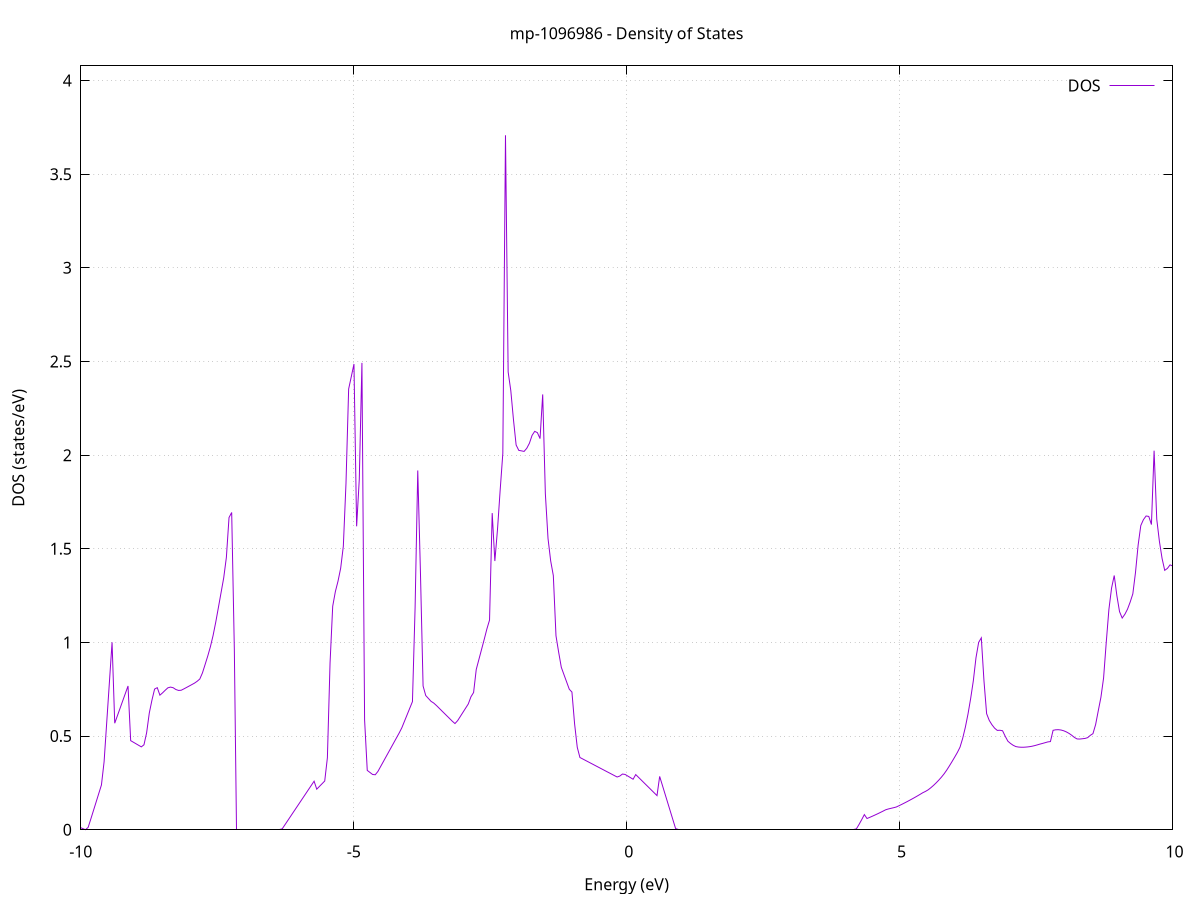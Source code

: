 set title 'mp-1096986 - Density of States'
set xlabel 'Energy (eV)'
set ylabel 'DOS (states/eV)'
set grid
set xrange [-10:10]
set yrange [0:4.078]
set xzeroaxis lt -1
set terminal png size 800,600
set output 'mp-1096986_dos_gnuplot.png'
plot '-' using 1:2 with lines title 'DOS'
-20.968600 0.000000
-20.919900 0.000000
-20.871200 0.000000
-20.822500 0.000000
-20.773800 0.000000
-20.725100 0.000000
-20.676400 0.000000
-20.627700 0.000000
-20.579000 0.000000
-20.530300 0.000000
-20.481600 0.000000
-20.432900 0.000000
-20.384200 0.000000
-20.335500 0.000000
-20.286800 0.000000
-20.238100 0.000000
-20.189400 0.000000
-20.140700 0.000000
-20.092000 0.000000
-20.043300 0.000000
-19.994600 0.000000
-19.945900 0.000000
-19.897200 0.000000
-19.848500 0.000000
-19.799800 0.000000
-19.751100 0.000000
-19.702400 0.000000
-19.653800 0.000000
-19.605100 0.000000
-19.556400 0.000000
-19.507700 0.000000
-19.459000 0.000000
-19.410300 0.000000
-19.361600 0.000000
-19.312900 0.000000
-19.264200 0.000000
-19.215500 0.000000
-19.166800 0.000000
-19.118100 0.000000
-19.069400 0.000000
-19.020700 0.000000
-18.972000 0.000000
-18.923300 0.000000
-18.874600 0.000000
-18.825900 0.000000
-18.777200 0.000000
-18.728500 0.000000
-18.679800 0.000000
-18.631100 0.000000
-18.582400 0.000000
-18.533700 0.000000
-18.485000 0.000000
-18.436300 0.000000
-18.387600 0.000000
-18.338900 0.000000
-18.290200 0.000000
-18.241500 0.000000
-18.192800 0.000000
-18.144100 0.000000
-18.095400 0.000000
-18.046700 0.000000
-17.998000 0.000000
-17.949300 0.000000
-17.900600 0.000000
-17.851900 0.000000
-17.803200 0.000000
-17.754500 0.000000
-17.705800 0.000000
-17.657100 0.000000
-17.608400 0.000000
-17.559700 0.000000
-17.511000 0.000000
-17.462300 0.000000
-17.413600 0.000000
-17.364900 0.000000
-17.316200 0.000000
-17.267500 0.000000
-17.218800 0.000000
-17.170100 0.000000
-17.121400 0.000000
-17.072700 0.000000
-17.024000 0.000000
-16.975300 0.000000
-16.926600 0.000000
-16.877900 0.000000
-16.829200 0.000000
-16.780500 0.000000
-16.731800 0.000000
-16.683100 0.000000
-16.634400 0.000000
-16.585700 0.000000
-16.537000 0.003400
-16.488300 0.151300
-16.439600 0.305300
-16.390900 0.459200
-16.342200 0.266000
-16.293500 0.279000
-16.244800 0.292000
-16.196100 0.305000
-16.147400 0.318000
-16.098700 0.330900
-16.050100 0.343000
-16.001400 0.328100
-15.952700 0.312500
-15.904000 0.296900
-15.855300 0.295400
-15.806600 0.300100
-15.757900 0.304700
-15.709200 0.309400
-15.660500 0.314100
-15.611800 0.318800
-15.563100 0.323500
-15.514400 0.328100
-15.465700 0.332800
-15.417000 0.337500
-15.368300 0.313200
-15.319600 0.312600
-15.270900 0.311900
-15.222200 0.311200
-15.173500 0.310500
-15.124800 0.309900
-15.076100 0.310100
-15.027400 0.312600
-14.978700 0.315200
-14.930000 0.317700
-14.881300 0.320200
-14.832600 0.322700
-14.783900 0.325300
-14.735200 0.327800
-14.686500 0.330300
-14.637800 0.332800
-14.589100 0.331100
-14.540400 0.326000
-14.491700 0.320800
-14.443000 0.317800
-14.394300 0.318700
-14.345600 0.319600
-14.296900 0.320500
-14.248200 0.321300
-14.199500 0.322200
-14.150800 0.323100
-14.102100 0.324000
-14.053400 0.324900
-14.004700 0.325800
-13.956000 0.327400
-13.907300 0.329300
-13.858600 0.331100
-13.809900 0.333000
-13.761200 0.334900
-13.712500 0.336700
-13.663800 0.338600
-13.615100 0.340400
-13.566400 0.342300
-13.517700 0.336900
-13.469000 0.337000
-13.420300 0.337200
-13.371600 0.337300
-13.322900 0.337500
-13.274200 0.337600
-13.225500 0.338300
-13.176800 0.340500
-13.128100 0.342600
-13.079400 0.344800
-13.030700 0.346900
-12.982000 0.349000
-12.933300 0.351200
-12.884600 0.353300
-12.835900 0.355500
-12.787200 0.357600
-12.738500 0.359800
-12.689800 0.361900
-12.641100 0.365700
-12.592400 0.370600
-12.543700 0.375400
-12.495100 0.380300
-12.446400 0.385100
-12.397700 0.390000
-12.349000 0.394800
-12.300300 0.399800
-12.251600 0.404900
-12.202900 0.413600
-12.154200 0.426500
-12.105500 0.439400
-12.056800 0.452300
-12.008100 0.465100
-11.959400 0.478000
-11.910700 0.490900
-11.862000 0.859400
-11.813300 0.736000
-11.764600 0.612500
-11.715900 0.489100
-11.667200 0.368900
-11.618500 0.350800
-11.569800 0.334100
-11.521100 0.317400
-11.472400 0.300700
-11.423700 0.284000
-11.375000 0.267300
-11.326300 0.250600
-11.277600 0.233900
-11.228900 0.217200
-11.180200 0.292100
-11.131500 0.377100
-11.082800 0.462100
-11.034100 0.146200
-10.985400 0.139900
-10.936700 0.133500
-10.888000 0.127100
-10.839300 0.120800
-10.790600 0.114400
-10.741900 0.108000
-10.693200 0.101700
-10.644500 0.095300
-10.595800 0.088900
-10.547100 0.082600
-10.498400 0.076200
-10.449700 0.069800
-10.401000 0.063500
-10.352300 0.057100
-10.303600 0.050700
-10.254900 0.044400
-10.206200 0.038000
-10.157500 0.031600
-10.108800 0.025300
-10.060100 0.018900
-10.011400 0.012500
-9.962700 0.006200
-9.914000 0.000400
-9.865300 0.012900
-9.816600 0.057200
-9.767900 0.102700
-9.719200 0.148200
-9.670500 0.193700
-9.621800 0.239200
-9.573100 0.362900
-9.524400 0.575500
-9.475700 0.788100
-9.427000 1.000700
-9.378300 0.568800
-9.329600 0.608600
-9.280900 0.648300
-9.232200 0.688100
-9.183500 0.727800
-9.134800 0.767600
-9.086100 0.475800
-9.037400 0.467500
-8.988700 0.459200
-8.940000 0.450900
-8.891400 0.442600
-8.842700 0.453600
-8.794000 0.517800
-8.745300 0.622900
-8.696600 0.691800
-8.647900 0.751100
-8.599200 0.758700
-8.550500 0.718600
-8.501800 0.731000
-8.453100 0.745000
-8.404400 0.757900
-8.355700 0.761700
-8.307000 0.758200
-8.258300 0.748800
-8.209600 0.743900
-8.160900 0.744800
-8.112200 0.752000
-8.063500 0.759600
-8.014800 0.767300
-7.966100 0.775000
-7.917400 0.782800
-7.868700 0.792600
-7.820000 0.804700
-7.771300 0.837300
-7.722600 0.882200
-7.673900 0.927600
-7.625200 0.977700
-7.576500 1.037000
-7.527800 1.108000
-7.479100 1.186600
-7.430400 1.265600
-7.381700 1.344900
-7.333000 1.454000
-7.284300 1.666800
-7.235600 1.693900
-7.186900 0.961000
-7.138200 0.000000
-7.089500 0.000000
-7.040800 0.000000
-6.992100 0.000000
-6.943400 0.000000
-6.894700 0.000000
-6.846000 0.000000
-6.797300 0.000000
-6.748600 0.000000
-6.699900 0.000000
-6.651200 0.000000
-6.602500 0.000000
-6.553800 0.000000
-6.505100 0.000000
-6.456400 0.000000
-6.407700 0.000000
-6.359000 0.000000
-6.310300 0.004900
-6.261600 0.026100
-6.212900 0.047300
-6.164200 0.068500
-6.115500 0.089700
-6.066800 0.110900
-6.018100 0.132100
-5.969400 0.153300
-5.920700 0.174500
-5.872000 0.195700
-5.823300 0.216900
-5.774600 0.238100
-5.725900 0.259300
-5.677200 0.216700
-5.628500 0.231300
-5.579800 0.245800
-5.531100 0.260400
-5.482400 0.384600
-5.433700 0.889900
-5.385000 1.193100
-5.336400 1.271300
-5.287700 1.327200
-5.239000 1.396500
-5.190300 1.513600
-5.141600 1.848600
-5.092900 2.353100
-5.044200 2.419300
-4.995500 2.486200
-4.946800 1.619900
-4.898100 1.870800
-4.849400 2.492400
-4.800700 0.586100
-4.752000 0.317000
-4.703300 0.306200
-4.654600 0.295300
-4.605900 0.293700
-4.557200 0.311200
-4.508500 0.336900
-4.459800 0.362500
-4.411100 0.388200
-4.362400 0.413800
-4.313700 0.439500
-4.265000 0.465200
-4.216300 0.490900
-4.167600 0.516500
-4.118900 0.544300
-4.070200 0.579300
-4.021500 0.614200
-3.972800 0.649200
-3.924100 0.684200
-3.875400 1.187700
-3.826700 1.918000
-3.778000 1.378200
-3.729300 0.767700
-3.680600 0.716600
-3.631900 0.701100
-3.583200 0.685600
-3.534500 0.676600
-3.485800 0.663700
-3.437100 0.649700
-3.388400 0.635600
-3.339700 0.621600
-3.291000 0.607500
-3.242300 0.593500
-3.193600 0.579400
-3.144900 0.567100
-3.096200 0.582600
-3.047500 0.604800
-2.998800 0.627000
-2.950100 0.649300
-2.901400 0.671500
-2.852700 0.709700
-2.804000 0.732700
-2.755300 0.855800
-2.706600 0.909300
-2.657900 0.962800
-2.609200 1.016400
-2.560500 1.071900
-2.511800 1.119500
-2.463100 1.690500
-2.414400 1.434700
-2.365700 1.604300
-2.317000 1.813600
-2.268300 2.008900
-2.219600 3.707600
-2.170900 2.444300
-2.122200 2.344300
-2.073500 2.189400
-2.024800 2.054000
-1.976100 2.025500
-1.927400 2.022800
-1.878700 2.019900
-1.830000 2.036400
-1.781400 2.063400
-1.732700 2.105500
-1.684000 2.127000
-1.635300 2.120100
-1.586600 2.088200
-1.537900 2.324200
-1.489200 1.793700
-1.440500 1.555300
-1.391800 1.435500
-1.343100 1.356900
-1.294400 1.035600
-1.245700 0.948300
-1.197000 0.867300
-1.148300 0.828200
-1.099600 0.789200
-1.050900 0.750300
-1.002200 0.735100
-0.953500 0.565400
-0.904800 0.440500
-0.856100 0.385900
-0.807400 0.378500
-0.758700 0.371000
-0.710000 0.363600
-0.661300 0.356100
-0.612600 0.348700
-0.563900 0.341200
-0.515200 0.333800
-0.466500 0.326300
-0.417800 0.318900
-0.369100 0.311400
-0.320400 0.304000
-0.271700 0.296600
-0.223000 0.289100
-0.174300 0.281700
-0.125600 0.286800
-0.076900 0.297500
-0.028200 0.295400
0.020500 0.286900
0.069200 0.278400
0.117900 0.269800
0.166600 0.294600
0.215300 0.280600
0.264000 0.266600
0.312700 0.252500
0.361400 0.238500
0.410100 0.224500
0.458800 0.210400
0.507500 0.196400
0.556200 0.182400
0.604900 0.284900
0.653600 0.238500
0.702300 0.192000
0.751000 0.145600
0.799700 0.099200
0.848400 0.052700
0.897100 0.006300
0.945800 0.000000
0.994500 0.000000
1.043200 0.000000
1.091900 0.000000
1.140600 0.000000
1.189300 0.000000
1.238000 0.000000
1.286700 0.000000
1.335400 0.000000
1.384100 0.000000
1.432800 0.000000
1.481500 0.000000
1.530200 0.000000
1.578900 0.000000
1.627600 0.000000
1.676300 0.000000
1.725000 0.000000
1.773700 0.000000
1.822300 0.000000
1.871000 0.000000
1.919700 0.000000
1.968400 0.000000
2.017100 0.000000
2.065800 0.000000
2.114500 0.000000
2.163200 0.000000
2.211900 0.000000
2.260600 0.000000
2.309300 0.000000
2.358000 0.000000
2.406700 0.000000
2.455400 0.000000
2.504100 0.000000
2.552800 0.000000
2.601500 0.000000
2.650200 0.000000
2.698900 0.000000
2.747600 0.000000
2.796300 0.000000
2.845000 0.000000
2.893700 0.000000
2.942400 0.000000
2.991100 0.000000
3.039800 0.000000
3.088500 0.000000
3.137200 0.000000
3.185900 0.000000
3.234600 0.000000
3.283300 0.000000
3.332000 0.000000
3.380700 0.000000
3.429400 0.000000
3.478100 0.000000
3.526800 0.000000
3.575500 0.000000
3.624200 0.000000
3.672900 0.000000
3.721600 0.000000
3.770300 0.000000
3.819000 0.000000
3.867700 0.000000
3.916400 0.000000
3.965100 0.000000
4.013800 0.000000
4.062500 0.000000
4.111200 0.000000
4.159900 0.000000
4.208600 0.004700
4.257300 0.028400
4.306000 0.053900
4.354700 0.081100
4.403400 0.060100
4.452100 0.066100
4.500800 0.072300
4.549500 0.078800
4.598200 0.085400
4.646900 0.092300
4.695600 0.099300
4.744300 0.106600
4.793000 0.111000
4.841700 0.114400
4.890400 0.117800
4.939100 0.121500
4.987800 0.128200
5.036500 0.135100
5.085200 0.142300
5.133900 0.149600
5.182600 0.157200
5.231300 0.164900
5.280000 0.172800
5.328700 0.181000
5.377300 0.189300
5.426000 0.197900
5.474700 0.204800
5.523400 0.213200
5.572100 0.224300
5.620800 0.236600
5.669500 0.250200
5.718200 0.265000
5.766900 0.280900
5.815600 0.298600
5.864300 0.318700
5.913000 0.341100
5.961700 0.364300
6.010400 0.388200
6.059100 0.412900
6.107800 0.441300
6.156500 0.488300
6.205200 0.547600
6.253900 0.618500
6.302600 0.701400
6.351300 0.795500
6.400000 0.918400
6.448700 1.000200
6.497400 1.024600
6.546100 0.795400
6.594800 0.619700
6.643500 0.583600
6.692200 0.560700
6.740900 0.542600
6.789600 0.530500
6.838300 0.531300
6.887000 0.528500
6.935700 0.498900
6.984400 0.472800
7.033100 0.460700
7.081800 0.451000
7.130500 0.444100
7.179200 0.441600
7.227900 0.440600
7.276600 0.440700
7.325300 0.441700
7.374000 0.443300
7.422700 0.445700
7.471400 0.449000
7.520100 0.452900
7.568800 0.457100
7.617500 0.460900
7.666200 0.464900
7.714900 0.469000
7.763600 0.470900
7.812300 0.530900
7.861000 0.533800
7.909700 0.534300
7.958400 0.532500
8.007100 0.528500
8.055800 0.522400
8.104500 0.514500
8.153200 0.504700
8.201900 0.493200
8.250600 0.485000
8.299300 0.484300
8.348000 0.485900
8.396700 0.487600
8.445400 0.491800
8.494100 0.504000
8.542800 0.513100
8.591500 0.561400
8.640200 0.635300
8.688900 0.707700
8.737600 0.810500
8.786300 1.000300
8.835000 1.176500
8.883700 1.290000
8.932400 1.357500
8.981000 1.249600
9.029700 1.164500
9.078400 1.130300
9.127100 1.150300
9.175800 1.177600
9.224500 1.215500
9.273200 1.259200
9.321900 1.373100
9.370600 1.520100
9.419300 1.624200
9.468000 1.655900
9.516700 1.675200
9.565400 1.672800
9.614100 1.629400
9.662800 2.023600
9.711500 1.658300
9.760200 1.539500
9.808900 1.448600
9.857600 1.384900
9.906300 1.395200
9.955000 1.414100
10.003700 1.408300
10.052400 1.391700
10.101100 1.400600
10.149800 1.409100
10.198500 1.423500
10.247200 1.459000
10.295900 1.510000
10.344600 1.556700
10.393300 1.628400
10.442000 1.621700
10.490700 1.585600
10.539400 1.522400
10.588100 1.466000
10.636800 1.421400
10.685500 1.374300
10.734200 1.324500
10.782900 1.218600
10.831600 1.207400
10.880300 1.201600
10.929000 1.217700
10.977700 1.367500
11.026400 1.540800
11.075100 1.765300
11.123800 2.041600
11.172500 2.244800
11.221200 2.208900
11.269900 2.175000
11.318600 2.047600
11.367300 2.059400
11.416000 2.016100
11.464700 1.961200
11.513400 1.828100
11.562100 1.658500
11.610800 1.516800
11.659500 1.442800
11.708200 1.411300
11.756900 1.304500
11.805600 1.070800
11.854300 1.054000
11.903000 0.959000
11.951700 0.958000
12.000400 0.987800
12.049100 1.019600
12.097800 1.039600
12.146500 1.056600
12.195200 1.165000
12.243900 1.191300
12.292600 1.224100
12.341300 1.266900
12.390000 1.299900
12.438700 1.342100
12.487400 1.402200
12.536000 1.450600
12.584700 1.515600
12.633400 1.555700
12.682100 1.577000
12.730800 1.540800
12.779500 1.434500
12.828200 1.324700
12.876900 1.185200
12.925600 1.011400
12.974300 0.860400
13.023000 0.839400
13.071700 0.848400
13.120400 0.866600
13.169100 0.867500
13.217800 0.870700
13.266500 0.873900
13.315200 0.873900
13.363900 0.819800
13.412600 0.772500
13.461300 0.735100
13.510000 0.704900
13.558700 0.681200
13.607400 0.672600
13.656100 0.662300
13.704800 0.649500
13.753500 0.650800
13.802200 0.688200
13.850900 0.743900
13.899600 0.819700
13.948300 0.920400
13.997000 0.940400
14.045700 1.090400
14.094400 1.231900
14.143100 1.363900
14.191800 1.489000
14.240500 1.610500
14.289200 1.695300
14.337900 1.781400
14.386600 1.922600
14.435300 2.133200
14.484000 2.360600
14.532700 2.472000
14.581400 2.493900
14.630100 2.314200
14.678800 1.871100
14.727500 1.769600
14.776200 1.662000
14.824900 1.510000
14.873600 1.296700
14.922300 1.115100
14.971000 0.995600
15.019700 0.948900
15.068400 0.901100
15.117100 0.920200
15.165800 0.946500
15.214500 1.034800
15.263200 1.157200
15.311900 1.227600
15.360600 1.240200
15.409300 1.234600
15.458000 1.210200
15.506700 1.145800
15.555400 1.136800
15.604100 1.117800
15.652800 1.089400
15.701500 1.053100
15.750200 1.029200
15.798900 1.018000
15.847600 0.998400
15.896300 0.969500
15.945000 0.928400
15.993700 0.877500
16.042400 0.913000
16.091000 0.881700
16.139700 0.881800
16.188400 0.889500
16.237100 0.903000
16.285800 0.925500
16.334500 0.910400
16.383200 0.827400
16.431900 0.723200
16.480600 0.699700
16.529300 0.698900
16.578000 0.694000
16.626700 0.689300
16.675400 0.691000
16.724100 0.703400
16.772800 0.725900
16.821500 0.752500
16.870200 0.793500
16.918900 0.852800
16.967600 0.886000
17.016300 0.889000
17.065000 0.896700
17.113700 0.923700
17.162400 0.964500
17.211100 1.005800
17.259800 1.050200
17.308500 1.127600
17.357200 1.163600
17.405900 1.224100
17.454600 1.266900
17.503300 1.319200
17.552000 1.373500
17.600700 1.313200
17.649400 1.257900
17.698100 1.196000
17.746800 1.029500
17.795500 1.006100
17.844200 1.006200
17.892900 1.024200
17.941600 1.048000
17.990300 1.074300
18.039000 1.097200
18.087700 1.118800
18.136400 1.139500
18.185100 1.159100
18.233800 1.154300
18.282500 1.137300
18.331200 1.181500
18.379900 1.149300
18.428600 1.136900
18.477300 1.087300
18.526000 1.008100
18.574700 0.984700
18.623400 0.980700
18.672100 0.993000
18.720800 1.007200
18.769500 0.992700
18.818200 0.971700
18.866900 0.950700
18.915600 0.925400
18.964300 0.887100
19.013000 0.852000
19.061700 0.834500
19.110400 0.827900
19.159100 0.833100
19.207800 0.847500
19.256500 0.859300
19.305200 0.863700
19.353900 0.859200
19.402600 0.912900
19.451300 0.773700
19.500000 0.779600
19.548700 0.786600
19.597400 0.794000
19.646100 0.801800
19.694700 0.814400
19.743400 0.841900
19.792100 0.865000
19.840800 0.881400
19.889500 0.914600
19.938200 0.987500
19.986900 1.040900
20.035600 1.050900
20.084300 1.007500
20.133000 0.969400
20.181700 0.962200
20.230400 0.952000
20.279100 0.958000
20.327800 0.948000
20.376500 0.957300
20.425200 0.973900
20.473900 0.994500
20.522600 1.019600
20.571300 1.049400
20.620000 1.081700
20.668700 1.199800
20.717400 1.043300
20.766100 1.028900
20.814800 1.023200
20.863500 1.025600
20.912200 1.035000
20.960900 1.054500
21.009600 1.095900
21.058300 1.146200
21.107000 1.201400
21.155700 1.235100
21.204400 1.248500
21.253100 1.258900
21.301800 1.259000
21.350500 1.267000
21.399200 1.301300
21.447900 1.350200
21.496600 1.409100
21.545300 1.495900
21.594000 1.603500
21.642700 1.689000
21.691400 1.807000
21.740100 1.847800
21.788800 2.042600
21.837500 2.140600
21.886200 1.705400
21.934900 1.545300
21.983600 1.499500
22.032300 1.491400
22.081000 1.477400
22.129700 1.445800
22.178400 1.387200
22.227100 1.372400
22.275800 1.366900
22.324500 1.367200
22.373200 1.370500
22.421900 1.376300
22.470600 1.384900
22.519300 1.394200
22.568000 1.403700
22.616700 1.416000
22.665400 1.429700
22.714100 1.438100
22.762800 1.442800
22.811500 1.448700
22.860200 1.467700
22.908900 1.490300
22.957600 1.551500
23.006300 1.594700
23.055000 1.607400
23.103700 1.613700
23.152400 1.651300
23.201100 1.614200
23.249700 1.613700
23.298400 1.599500
23.347100 1.563200
23.395800 1.507900
23.444500 1.465800
23.493200 1.515500
23.541900 1.468100
23.590600 1.391700
23.639300 1.313900
23.688000 1.236700
23.736700 1.205500
23.785400 1.197600
23.834100 1.329900
23.882800 1.492200
23.931500 1.327800
23.980200 1.270300
24.028900 1.203000
24.077600 1.175800
24.126300 1.140600
24.175000 1.091800
24.223700 1.107000
24.272400 1.104500
24.321100 1.097100
24.369800 1.086700
24.418500 1.076000
24.467200 1.070100
24.515900 1.059400
24.564600 1.037500
24.613300 1.015200
24.662000 0.992600
24.710700 0.969600
24.759400 0.951800
24.808100 0.917200
24.856800 0.906400
24.905500 0.902800
24.954200 0.906600
25.002900 0.915000
25.051600 0.926800
25.100300 0.938300
25.149000 0.950100
25.197700 0.966500
25.246400 0.996300
25.295100 0.994500
25.343800 1.009100
25.392500 1.020200
25.441200 1.037000
25.489900 1.051400
25.538600 1.058900
25.587300 1.057200
25.636000 1.045800
25.684700 1.031700
25.733400 1.014100
25.782100 1.000400
25.830800 0.979200
25.879500 0.972800
25.928200 0.971100
25.976900 0.972700
26.025600 0.981600
26.074300 1.026900
26.123000 1.077600
26.171700 1.115700
26.220400 1.123300
26.269100 1.147000
26.317800 1.162500
26.366500 1.171400
26.415200 1.180800
26.463900 1.229800
26.512600 1.195600
26.561300 1.156200
26.610000 1.129500
26.658700 1.127200
26.707400 1.217700
26.756100 1.188100
26.804800 1.183600
26.853400 1.182800
26.902100 1.185300
26.950800 1.193500
26.999500 1.198400
27.048200 1.217300
27.096900 1.232500
27.145600 1.244000
27.194300 1.245400
27.243000 1.220700
27.291700 1.299900
27.340400 1.200300
27.389100 1.124900
27.437800 1.086000
27.486500 1.080100
27.535200 1.066200
27.583900 1.041000
27.632600 1.007600
27.681300 1.001700
27.730000 1.002600
27.778700 1.003500
27.827400 1.004800
27.876100 1.007200
27.924800 1.010300
27.973500 1.012500
28.022200 1.048300
28.070900 1.078200
28.119600 1.014500
28.168300 0.967300
28.217000 0.971300
28.265700 0.983600
28.314400 1.003800
28.363100 1.026800
28.411800 1.041500
28.460500 1.048600
28.509200 1.057500
28.557900 1.071900
28.606600 1.092100
28.655300 1.119700
28.704000 1.146000
28.752700 1.165600
28.801400 1.176700
28.850100 1.215200
28.898800 1.257600
28.947500 1.315200
28.996200 1.312600
29.044900 1.369800
29.093600 1.383400
29.142300 1.369500
29.191000 1.350500
29.239700 1.317000
29.288400 1.297200
29.337100 1.279100
29.385800 1.262300
29.434500 1.237700
29.483200 1.220200
29.531900 1.207500
29.580600 1.184300
29.629300 1.142900
29.678000 1.113400
29.726700 1.089100
29.775400 1.068900
29.824100 1.048800
29.872800 1.030600
29.921500 1.026600
29.970200 1.054300
30.018900 1.086900
30.067600 1.140400
30.116300 1.217700
30.165000 1.279700
30.213700 1.338300
30.262400 1.364100
30.311100 1.375200
30.359800 1.281700
30.408400 1.254200
30.457100 1.254600
30.505800 1.257800
30.554500 1.262200
30.603200 1.267800
30.651900 1.268600
30.700600 1.292700
30.749300 1.333500
30.798000 1.398300
30.846700 1.482300
30.895400 1.601400
30.944100 1.622100
30.992800 1.600000
31.041500 1.586400
31.090200 1.601800
31.138900 1.595800
31.187600 1.625000
31.236300 1.573100
31.285000 1.599800
31.333700 1.492700
31.382400 1.438000
31.431100 1.425200
31.479800 1.426400
31.528500 1.380800
31.577200 1.362800
31.625900 1.396000
31.674600 1.427100
31.723300 1.416600
31.772000 1.395400
31.820700 1.774600
31.869400 1.239200
31.918100 1.241600
31.966800 1.300500
32.015500 1.367900
32.064200 1.414800
32.112900 1.435500
32.161600 1.375800
32.210300 1.289800
32.259000 1.170600
32.307700 1.158100
32.356400 1.150500
32.405100 1.145100
32.453800 1.156000
32.502500 1.173900
32.551200 1.193800
32.599900 1.213300
32.648600 1.238400
32.697300 1.273400
32.746000 1.322800
32.794700 1.364700
32.843400 1.394300
32.892100 1.403800
32.940800 1.375300
32.989500 1.347900
33.038200 1.412000
33.086900 1.469600
33.135600 1.487100
33.184300 1.434800
33.233000 1.382700
33.281700 1.338500
33.330400 1.296400
33.379100 1.251100
33.427800 1.201500
33.476500 1.155800
33.525200 1.105800
33.573900 1.054000
33.622600 1.000500
33.671300 0.950500
33.720000 0.934500
33.768700 0.933600
33.817400 0.932500
33.866100 0.942700
33.914800 0.968000
33.963500 0.986000
34.012100 1.012600
34.060800 1.048300
34.109500 1.080900
34.158200 1.097400
34.206900 1.139000
34.255600 1.139600
34.304300 1.141400
34.353000 1.138500
34.401700 1.137400
34.450400 1.132600
34.499100 1.101600
34.547800 1.081700
34.596500 1.070000
34.645200 1.063400
34.693900 1.027800
34.742600 1.031500
34.791300 1.025900
34.840000 1.031600
34.888700 1.030100
34.937400 1.045200
34.986100 1.065600
35.034800 1.092000
35.083500 1.119400
35.132200 1.144800
35.180900 1.171900
35.229600 1.212300
35.278300 1.264100
35.327000 1.331200
35.375700 1.424800
35.424400 1.538800
35.473100 1.759600
35.521800 1.565000
35.570500 1.380700
35.619200 1.389500
35.667900 1.395300
35.716600 1.393500
35.765300 1.370000
35.814000 1.305300
35.862700 1.290300
35.911400 1.296200
35.960100 1.318600
36.008800 1.346800
36.057500 1.383100
36.106200 1.425100
36.154900 1.471500
36.203600 1.524300
36.252300 1.601600
36.301000 1.710300
36.349700 1.796800
36.398400 1.827900
36.447100 1.803700
36.495800 1.751400
36.544500 1.678200
36.593200 1.596700
36.641900 1.535500
36.690600 1.503800
36.739300 1.465500
36.788000 1.430200
36.836700 1.393400
36.885400 1.368300
36.934100 1.344300
36.982800 1.359000
37.031500 1.372400
37.080200 1.405800
37.128900 1.450800
37.177600 1.497400
37.226300 1.472100
37.275000 1.415400
37.323700 1.333200
37.372400 1.254000
37.421100 1.214100
37.469800 1.177700
37.518500 1.121200
37.567100 1.093700
37.615800 1.067100
37.664500 1.064800
37.713200 1.014000
37.761900 0.955700
37.810600 0.949900
37.859300 0.967000
37.908000 0.979300
37.956700 0.994500
38.005400 1.012100
38.054100 1.027500
38.102800 1.041300
38.151500 1.054000
38.200200 1.069100
38.248900 1.095300
38.297600 1.125800
38.346300 1.148200
38.395000 1.178100
38.443700 1.220300
38.492400 1.268000
38.541100 1.317500
38.589800 1.361100
38.638500 1.427300
38.687200 1.439200
38.735900 1.399000
38.784600 1.406200
38.833300 1.409400
38.882000 1.407800
38.930700 1.404600
38.979400 1.399800
39.028100 1.418200
39.076800 1.496000
39.125500 1.568800
39.174200 1.587600
39.222900 1.591400
39.271600 1.570700
39.320300 1.529600
39.369000 1.361800
39.417700 1.289200
39.466400 1.230700
39.515100 1.196200
39.563800 1.178400
39.612500 1.172600
39.661200 1.177500
39.709900 1.186100
39.758600 1.219600
39.807300 1.229200
39.856000 1.218500
39.904700 1.220500
39.953400 1.223600
40.002100 1.229000
40.050800 1.236200
40.099500 1.250400
40.148200 1.342600
40.196900 1.383200
40.245600 1.423600
40.294300 1.462900
40.343000 1.507600
40.391700 1.532300
40.440400 1.521600
40.489100 1.495900
40.537800 1.478000
40.586500 1.451800
40.635200 1.426700
40.683900 1.402500
40.732600 1.386800
40.781300 1.375400
40.830000 1.363400
40.878700 1.366000
40.927400 1.369300
40.976100 1.391300
41.024800 1.393800
41.073500 1.395400
41.122100 1.361800
41.170800 1.328900
41.219500 1.328500
41.268200 1.327100
41.316900 1.326500
41.365600 1.331700
41.414300 1.336800
41.463000 1.347600
41.511700 1.394900
41.560400 1.445000
41.609100 1.482800
41.657800 1.504600
41.706500 1.532000
41.755200 1.539400
41.803900 1.519400
41.852600 1.480500
41.901300 1.467800
41.950000 1.464500
41.998700 1.464400
42.047400 1.467700
42.096100 1.473700
42.144800 1.479900
42.193500 1.484300
42.242200 1.482100
42.290900 1.484500
42.339600 1.494500
42.388300 1.512700
42.437000 1.528600
42.485700 1.546500
42.534400 1.546600
42.583100 1.516900
42.631800 1.512200
42.680500 1.552400
42.729200 1.568900
42.777900 1.572800
42.826600 1.577700
42.875300 1.584700
42.924000 1.596200
42.972700 1.614400
43.021400 1.635100
43.070100 1.651200
43.118800 1.657500
43.167500 1.619600
43.216200 1.619100
43.264900 1.658700
43.313600 1.683700
43.362300 1.679100
43.411000 1.664300
43.459700 1.670100
43.508400 1.667200
43.557100 1.668400
43.605800 1.682500
43.654500 1.658900
43.703200 1.738700
43.751900 1.609400
43.800600 1.554200
43.849300 1.533100
43.898000 1.517800
43.946700 1.509100
43.995400 1.506400
44.044100 1.488500
44.092800 1.435900
44.141500 1.382100
44.190200 1.361600
44.238900 1.372700
44.287600 1.407300
44.336300 1.471500
44.385000 1.483400
44.433700 1.464300
44.482400 1.402600
44.531100 1.361600
44.579800 1.335600
44.628500 1.314200
44.677200 1.317600
44.725800 1.340600
44.774500 1.343200
44.823200 1.347000
44.871900 1.408300
44.920600 1.543000
44.969300 1.520300
45.018000 1.420600
45.066700 1.392700
45.115400 1.352500
45.164100 1.314800
45.212800 1.279500
45.261500 1.273300
45.310200 1.276800
45.358900 1.291400
45.407600 1.316600
45.456300 1.325000
45.505000 1.340700
45.553700 1.363900
45.602400 1.385200
45.651100 1.411000
45.699800 1.435700
45.748500 1.463400
45.797200 1.500300
45.845900 1.561900
45.894600 1.624700
45.943300 1.684700
45.992000 1.713700
46.040700 1.726000
46.089400 1.720900
46.138100 1.684100
46.186800 1.634100
46.235500 1.607900
46.284200 1.570200
46.332900 1.525600
46.381600 1.532000
46.430300 1.569300
46.479000 1.606600
46.527700 1.632400
46.576400 1.651100
46.625100 1.670000
46.673800 1.685900
46.722500 1.689300
46.771200 1.713700
46.819900 1.762200
46.868600 1.810000
46.917300 1.871300
46.966000 1.908700
47.014700 1.924900
47.063400 2.025700
47.112100 2.024900
47.160800 1.976700
47.209500 1.847800
47.258200 1.710900
47.306900 1.598000
47.355600 1.543600
47.404300 1.499700
47.453000 1.459600
47.501700 1.429200
47.550400 1.411800
47.599100 1.414100
47.647800 1.473300
47.696500 1.470300
47.745200 1.468100
47.793900 1.486400
47.842600 1.510600
47.891300 1.534900
47.940000 1.559300
47.988700 1.589400
48.037400 1.636100
48.086100 1.679500
48.134800 1.717600
48.183500 1.750300
48.232200 1.779300
48.280800 1.796300
48.329500 1.796300
48.378200 1.798200
48.426900 1.781500
48.475600 1.750700
48.524300 1.685600
48.573000 1.643500
48.621700 1.600800
48.670400 1.578400
48.719100 1.577800
48.767800 1.583200
48.816500 1.593000
48.865200 1.621800
48.913900 1.640900
48.962600 1.641300
49.011300 1.648200
49.060000 1.657500
49.108700 1.671500
49.157400 1.693800
49.206100 1.721400
49.254800 1.748100
49.303500 1.807200
49.352200 1.811400
49.400900 1.755900
49.449600 1.750200
49.498300 1.760400
49.547000 1.786900
49.595700 1.788200
49.644400 1.784700
49.693100 1.771200
49.741800 1.798200
49.790500 1.822200
49.839200 1.832600
49.887900 1.843500
49.936600 2.060800
49.985300 1.884000
50.034000 1.757400
50.082700 1.684200
50.131400 1.616800
50.180100 1.564100
50.228800 1.520800
50.277500 1.468100
50.326200 1.454700
50.374900 1.452400
50.423600 1.459100
50.472300 1.480400
50.521000 1.523200
50.569700 1.513500
50.618400 1.490300
50.667100 1.465500
50.715800 1.441100
50.764500 1.408800
50.813200 1.343900
50.861900 1.321400
50.910600 1.299100
50.959300 1.279100
51.008000 1.266500
51.056700 1.265700
51.105400 1.285600
51.154100 1.282900
51.202800 1.269300
51.251500 1.282300
51.300200 1.378800
51.348900 1.474800
51.397600 1.565400
51.446300 1.591900
51.495000 1.606500
51.543700 1.629900
51.592400 1.624900
51.641100 1.599700
51.689800 1.555400
51.738500 1.523100
51.787200 1.596800
51.835900 1.596800
51.884500 1.666500
51.933200 1.733500
51.981900 1.794300
52.030600 1.830900
52.079300 1.843100
52.128000 1.839900
52.176700 1.851600
52.225400 1.829500
52.274100 1.740300
52.322800 1.649300
52.371500 1.575300
52.420200 1.519000
52.468900 1.478500
52.517600 1.457100
52.566300 1.438800
52.615000 1.420700
52.663700 1.405100
52.712400 1.387600
52.761100 1.366200
52.809800 1.341100
52.858500 1.308100
52.907200 1.270000
52.955900 1.263000
53.004600 1.254900
53.053300 1.289000
53.102000 1.321700
53.150700 1.347400
53.199400 1.376900
53.248100 1.413400
53.296800 1.440900
53.345500 1.423000
53.394200 1.474200
53.442900 1.526600
53.491600 1.579400
53.540300 1.614800
53.589000 1.678300
53.637700 1.738000
53.686400 1.789700
53.735100 1.821700
53.783800 1.842600
53.832500 1.864200
53.881200 1.902300
53.929900 1.900500
53.978600 1.900100
54.027300 1.880600
54.076000 1.809600
54.124700 1.753000
54.173400 1.676900
54.222100 1.600900
54.270800 1.719600
54.319500 1.712000
54.368200 1.729700
54.416900 1.745500
54.465600 1.814500
54.514300 1.879100
54.563000 1.925600
54.611700 1.917100
54.660400 1.932500
54.709100 1.941100
54.757800 1.940700
54.806500 1.921100
54.855200 1.901500
54.903900 1.874500
54.952600 1.839200
55.001300 1.806000
55.050000 1.770500
55.098700 1.732100
55.147400 1.651800
55.196100 1.563900
55.244800 1.496700
55.293500 1.483500
55.342200 1.503800
55.390900 1.544800
55.439500 1.585200
55.488200 1.613900
55.536900 1.648400
55.585600 1.714200
55.634300 1.799100
55.683000 1.837800
55.731700 1.855100
55.780400 1.862900
55.829100 1.897500
55.877800 1.924400
55.926500 1.919200
55.975200 1.925500
56.023900 1.926400
56.072600 1.943700
56.121300 1.915100
56.170000 1.890100
56.218700 1.877100
56.267400 1.874700
56.316100 1.883800
56.364800 1.914200
56.413500 1.919900
56.462200 1.900300
56.510900 1.851400
56.559600 1.822300
56.608300 1.798600
56.657000 1.759600
56.705700 1.708000
56.754400 1.681900
56.803100 1.648500
56.851800 1.599900
56.900500 1.541200
56.949200 1.490000
56.997900 1.460400
57.046600 1.440800
57.095300 1.451500
57.144000 1.497900
57.192700 1.602900
57.241400 1.805900
57.290100 1.860600
57.338800 1.974900
57.387500 2.140500
57.436200 2.120700
57.484900 2.057500
57.533600 1.925400
57.582300 1.773800
57.631000 1.628100
57.679700 1.496900
57.728400 1.425700
57.777100 1.376400
57.825800 1.350600
57.874500 1.339900
57.923200 1.345100
57.971900 1.364500
58.020600 1.443100
58.069300 1.571300
58.118000 1.595900
58.166700 1.571600
58.215400 1.568100
58.264100 1.588400
58.312800 1.606500
58.361500 1.641700
58.410200 1.689700
58.458900 1.738500
58.507600 1.749900
58.556300 1.728800
58.605000 1.712400
58.653700 1.700800
58.702400 1.691300
58.751100 1.537100
58.799800 1.461100
58.848500 1.441500
58.897200 1.415100
58.945900 1.372700
58.994500 1.332300
59.043200 1.303400
59.091900 1.283900
59.140600 1.308900
59.189300 1.402100
59.238000 1.527800
59.286700 1.647300
59.335400 1.783500
59.384100 1.807500
59.432800 1.821000
59.481500 1.778500
59.530200 1.767200
59.578900 1.755400
59.627600 1.705900
59.676300 1.638400
59.725000 1.565900
59.773700 1.521000
59.822400 1.486900
59.871100 1.453800
59.919800 1.430100
59.968500 1.411800
60.017200 1.409800
60.065900 1.425100
60.114600 1.495600
60.163300 1.575800
60.212000 1.632100
60.260700 1.649200
60.309400 1.636400
60.358100 1.614500
60.406800 1.599300
60.455500 1.600400
60.504200 1.646000
60.552900 1.710800
60.601600 1.769600
60.650300 1.881700
60.699000 1.986900
60.747700 2.060500
60.796400 2.121400
60.845100 2.174100
60.893800 2.212700
60.942500 2.177800
60.991200 2.118800
61.039900 2.014500
61.088600 1.841400
61.137300 1.744900
61.186000 1.708900
61.234700 1.663500
61.283400 1.629500
61.332100 1.613600
61.380800 1.606100
61.429500 1.614600
61.478200 1.649100
61.526900 1.683600
61.575600 1.702500
61.624300 1.688900
61.673000 1.696200
61.721700 1.781200
61.770400 1.875600
61.819100 1.823300
61.867800 1.864300
61.916500 1.922800
61.965200 1.935900
62.013900 1.900600
62.062600 1.881900
62.111300 1.847300
62.160000 1.860500
62.208700 1.854400
62.257400 1.852100
62.306100 1.856700
62.354800 1.857600
62.403500 1.853800
62.452200 1.822200
62.500900 1.797700
62.549600 1.767300
62.598200 1.723100
62.646900 1.694800
62.695600 1.576500
62.744300 1.489900
62.793000 1.512700
62.841700 1.526300
62.890400 1.546100
62.939100 1.573900
62.987800 1.608900
63.036500 1.657500
63.085200 1.704200
63.133900 1.754000
63.182600 1.821000
63.231300 1.887900
63.280000 1.962800
63.328700 2.052100
63.377400 2.045000
63.426100 2.083500
63.474800 2.142200
63.523500 2.106700
63.572200 2.096800
63.620900 2.082600
63.669600 1.992000
63.718300 1.909100
63.767000 1.858800
63.815700 1.813700
63.864400 1.844300
63.913100 1.763900
63.961800 1.676500
64.010500 1.613100
64.059200 1.611900
64.107900 1.588700
64.156600 1.605100
64.205300 1.629500
64.254000 1.648800
64.302700 1.656000
64.351400 1.650300
64.400100 1.636400
64.448800 1.619700
64.497500 1.596600
64.546200 1.579900
64.594900 1.575500
64.643600 1.570700
64.692300 1.601000
64.741000 1.654600
64.789700 1.726700
64.838400 1.743400
64.887100 1.751800
64.935800 1.768300
64.984500 1.824900
65.033200 1.932600
65.081900 1.956600
65.130600 1.860900
65.179300 1.765100
65.228000 1.696900
65.276700 1.667900
65.325400 1.709600
65.374100 1.759000
65.422800 1.818100
65.471500 1.916700
65.520200 2.027000
65.568900 2.102500
65.617600 2.162400
65.666300 2.184600
65.715000 2.192500
65.763700 2.183600
65.812400 2.171500
65.861100 2.302300
65.909800 2.125100
65.958500 2.097500
66.007200 2.064300
66.055900 1.934000
66.104600 1.946800
66.153200 1.966700
66.201900 1.969100
66.250600 1.884800
66.299300 1.829500
66.348000 1.910200
66.396700 2.078600
66.445400 2.226800
66.494100 2.268400
66.542800 2.315600
66.591500 2.344400
66.640200 2.279200
66.688900 2.119500
66.737600 1.939300
66.786300 1.777400
66.835000 1.629400
66.883700 1.467500
66.932400 1.283100
66.981100 1.192300
67.029800 1.125200
67.078500 1.061700
67.127200 0.990900
67.175900 0.934600
67.224600 0.892900
67.273300 0.861600
67.322000 0.829800
67.370700 0.789500
67.419400 0.751200
67.468100 0.720000
67.516800 0.698600
67.565500 0.682900
67.614200 0.662400
67.662900 0.647300
67.711600 0.636500
67.760300 0.624000
67.809000 0.611300
67.857700 0.598400
67.906400 0.585300
67.955100 0.572000
68.003800 0.558500
68.052500 0.534700
68.101200 0.497400
68.149900 0.471200
68.198600 0.450100
68.247300 0.443800
68.296000 0.443500
68.344700 0.443200
68.393400 0.432100
68.442100 0.420600
68.490800 0.406100
68.539500 0.391100
68.588200 0.375500
68.636900 0.360300
68.685600 0.364800
68.734300 0.363000
68.783000 0.359500
68.831700 0.385100
68.880400 0.358500
68.929100 0.322700
68.977800 0.282100
69.026500 0.236500
69.075200 0.217000
69.123900 0.197700
69.172600 0.179900
69.221300 0.163700
69.270000 0.149000
69.318700 0.136800
69.367400 0.126900
69.416100 0.117900
69.464800 0.109800
69.513500 0.102400
69.562200 0.095600
69.610900 0.089200
69.659600 0.083400
69.708300 0.078200
69.756900 0.073400
69.805600 0.068800
69.854300 0.063200
69.903000 0.056300
69.951700 0.046500
70.000400 0.035900
70.049100 0.033200
70.097800 0.031800
70.146500 0.030400
70.195200 0.029000
70.243900 0.027700
70.292600 0.026400
70.341300 0.025100
70.390000 0.023800
70.438700 0.022600
70.487400 0.021400
70.536100 0.020300
70.584800 0.019200
70.633500 0.018100
70.682200 0.017000
70.730900 0.016000
70.779600 0.015000
70.828300 0.014000
70.877000 0.013100
70.925700 0.012100
70.974400 0.011300
71.023100 0.010400
71.071800 0.009600
71.120500 0.008800
71.169200 0.008000
71.217900 0.007300
71.266600 0.006600
71.315300 0.005900
71.364000 0.005300
71.412700 0.004700
71.461400 0.004100
71.510100 0.003600
71.558800 0.003100
71.607500 0.002600
71.656200 0.002200
71.704900 0.001800
71.753600 0.001400
71.802300 0.001100
71.851000 0.000700
71.899700 0.000500
71.948400 0.000200
71.997100 0.000000
72.045800 0.000000
72.094500 0.000000
72.143200 0.000000
72.191900 0.000000
72.240600 0.000000
72.289300 0.000000
72.338000 0.000000
72.386700 0.000000
72.435400 0.000000
72.484100 0.000000
72.532800 0.000000
72.581500 0.000000
72.630200 0.000000
72.678900 0.000000
72.727600 0.000000
72.776300 0.000000
72.825000 0.000000
72.873700 0.000000
72.922400 0.000000
72.971100 0.000000
73.019800 0.000000
73.068500 0.000000
73.117200 0.000000
73.165900 0.000000
73.214600 0.000000
73.263300 0.000000
73.311900 0.000000
73.360600 0.000000
73.409300 0.000000
73.458000 0.000000
73.506700 0.000000
73.555400 0.000000
73.604100 0.000000
73.652800 0.000000
73.701500 0.000000
73.750200 0.000000
73.798900 0.000000
73.847600 0.000000
73.896300 0.000000
73.945000 0.000000
73.993700 0.000000
74.042400 0.000000
74.091100 0.000000
74.139800 0.000000
74.188500 0.000000
74.237200 0.000000
74.285900 0.000000
74.334600 0.000000
74.383300 0.000000
74.432000 0.000000
74.480700 0.000000
74.529400 0.000000
74.578100 0.000000
74.626800 0.000000
74.675500 0.000000
74.724200 0.000000
74.772900 0.000000
74.821600 0.000000
74.870300 0.000000
74.919000 0.000000
74.967700 0.000000
75.016400 0.000000
75.065100 0.000000
75.113800 0.000000
75.162500 0.000000
75.211200 0.000000
75.259900 0.000000
75.308600 0.000000
75.357300 0.000000
75.406000 0.000000
75.454700 0.000000
75.503400 0.000000
75.552100 0.000000
75.600800 0.000000
75.649500 0.000000
75.698200 0.000000
75.746900 0.000000
75.795600 0.000000
75.844300 0.000000
75.893000 0.000000
75.941700 0.000000
75.990400 0.000000
76.039100 0.000000
76.087800 0.000000
76.136500 0.000000
76.185200 0.000000
76.233900 0.000000
76.282600 0.000000
76.331300 0.000000
76.380000 0.000000
76.428700 0.000000
e
